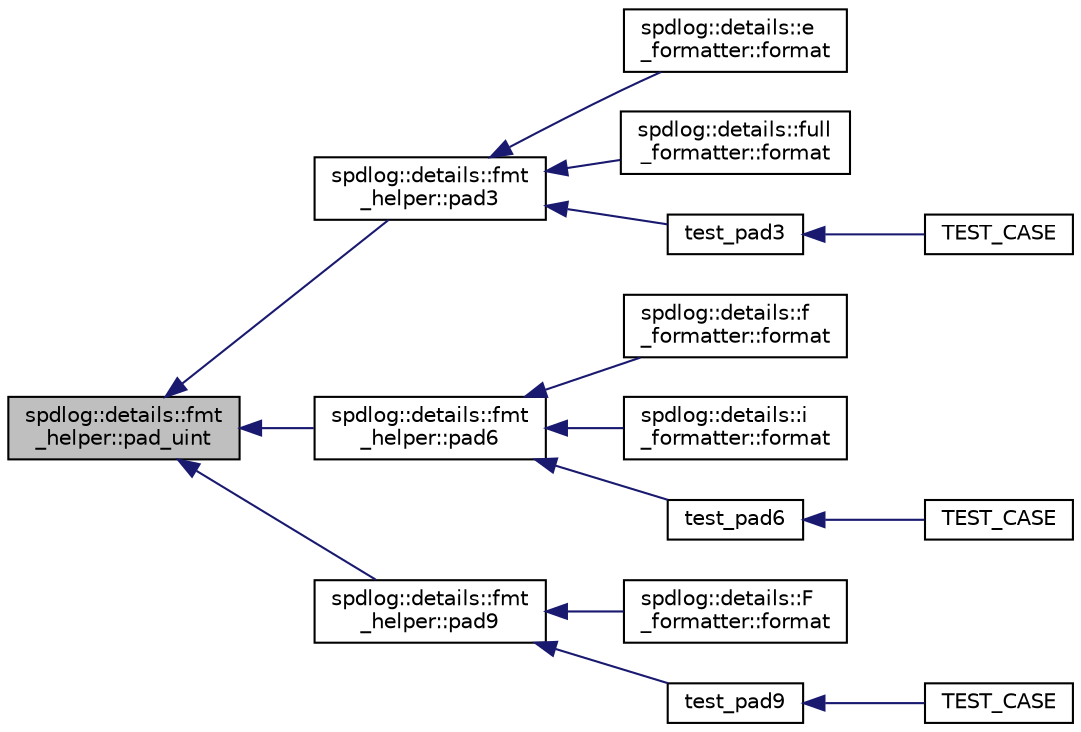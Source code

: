 digraph "spdlog::details::fmt_helper::pad_uint"
{
  edge [fontname="Helvetica",fontsize="10",labelfontname="Helvetica",labelfontsize="10"];
  node [fontname="Helvetica",fontsize="10",shape=record];
  rankdir="LR";
  Node1 [label="spdlog::details::fmt\l_helper::pad_uint",height=0.2,width=0.4,color="black", fillcolor="grey75", style="filled" fontcolor="black"];
  Node1 -> Node2 [dir="back",color="midnightblue",fontsize="10",style="solid",fontname="Helvetica"];
  Node2 [label="spdlog::details::fmt\l_helper::pad3",height=0.2,width=0.4,color="black", fillcolor="white", style="filled",URL="$namespacespdlog_1_1details_1_1fmt__helper.html#af739ecce102d47ff08a0f344a96897d9"];
  Node2 -> Node3 [dir="back",color="midnightblue",fontsize="10",style="solid",fontname="Helvetica"];
  Node3 [label="spdlog::details::e\l_formatter::format",height=0.2,width=0.4,color="black", fillcolor="white", style="filled",URL="$classspdlog_1_1details_1_1e__formatter.html#a931a5482cce50c580dd4e570fd27e976"];
  Node2 -> Node4 [dir="back",color="midnightblue",fontsize="10",style="solid",fontname="Helvetica"];
  Node4 [label="spdlog::details::full\l_formatter::format",height=0.2,width=0.4,color="black", fillcolor="white", style="filled",URL="$classspdlog_1_1details_1_1full__formatter.html#a11da1d2ec8378841d228df071915da35"];
  Node2 -> Node5 [dir="back",color="midnightblue",fontsize="10",style="solid",fontname="Helvetica"];
  Node5 [label="test_pad3",height=0.2,width=0.4,color="black", fillcolor="white", style="filled",URL="$test__fmt__helper_8cpp.html#a1cc75fa5885bfe659514979cc0a85134"];
  Node5 -> Node6 [dir="back",color="midnightblue",fontsize="10",style="solid",fontname="Helvetica"];
  Node6 [label="TEST_CASE",height=0.2,width=0.4,color="black", fillcolor="white", style="filled",URL="$test__fmt__helper_8cpp.html#ae6bc4e842aeca1b2f31d982c11f579f6"];
  Node1 -> Node7 [dir="back",color="midnightblue",fontsize="10",style="solid",fontname="Helvetica"];
  Node7 [label="spdlog::details::fmt\l_helper::pad6",height=0.2,width=0.4,color="black", fillcolor="white", style="filled",URL="$namespacespdlog_1_1details_1_1fmt__helper.html#aefae60b1ebdae78bc8f11c26b36b2cd6"];
  Node7 -> Node8 [dir="back",color="midnightblue",fontsize="10",style="solid",fontname="Helvetica"];
  Node8 [label="spdlog::details::f\l_formatter::format",height=0.2,width=0.4,color="black", fillcolor="white", style="filled",URL="$classspdlog_1_1details_1_1f__formatter.html#ab3af92f69f6a1b4a70189f4e2a7ccbba"];
  Node7 -> Node9 [dir="back",color="midnightblue",fontsize="10",style="solid",fontname="Helvetica"];
  Node9 [label="spdlog::details::i\l_formatter::format",height=0.2,width=0.4,color="black", fillcolor="white", style="filled",URL="$classspdlog_1_1details_1_1i__formatter.html#aacaecd1c3fd6827287055d2f607f10ed"];
  Node7 -> Node10 [dir="back",color="midnightblue",fontsize="10",style="solid",fontname="Helvetica"];
  Node10 [label="test_pad6",height=0.2,width=0.4,color="black", fillcolor="white", style="filled",URL="$test__fmt__helper_8cpp.html#a5fe14edf16a520be6e713d9fdda4c89b"];
  Node10 -> Node11 [dir="back",color="midnightblue",fontsize="10",style="solid",fontname="Helvetica"];
  Node11 [label="TEST_CASE",height=0.2,width=0.4,color="black", fillcolor="white", style="filled",URL="$test__fmt__helper_8cpp.html#a0476fa72009598ca200f0350a17942fb"];
  Node1 -> Node12 [dir="back",color="midnightblue",fontsize="10",style="solid",fontname="Helvetica"];
  Node12 [label="spdlog::details::fmt\l_helper::pad9",height=0.2,width=0.4,color="black", fillcolor="white", style="filled",URL="$namespacespdlog_1_1details_1_1fmt__helper.html#aad467c706932b56929dae091b39c23f3"];
  Node12 -> Node13 [dir="back",color="midnightblue",fontsize="10",style="solid",fontname="Helvetica"];
  Node13 [label="spdlog::details::F\l_formatter::format",height=0.2,width=0.4,color="black", fillcolor="white", style="filled",URL="$classspdlog_1_1details_1_1_f__formatter.html#a1ff6475bf808c73612748c55fe3883c2"];
  Node12 -> Node14 [dir="back",color="midnightblue",fontsize="10",style="solid",fontname="Helvetica"];
  Node14 [label="test_pad9",height=0.2,width=0.4,color="black", fillcolor="white", style="filled",URL="$test__fmt__helper_8cpp.html#a2a6c2196ad3ded99776ff16e34497533"];
  Node14 -> Node15 [dir="back",color="midnightblue",fontsize="10",style="solid",fontname="Helvetica"];
  Node15 [label="TEST_CASE",height=0.2,width=0.4,color="black", fillcolor="white", style="filled",URL="$test__fmt__helper_8cpp.html#ae652999620d5c19a45247a8d6ab1c26f"];
}
